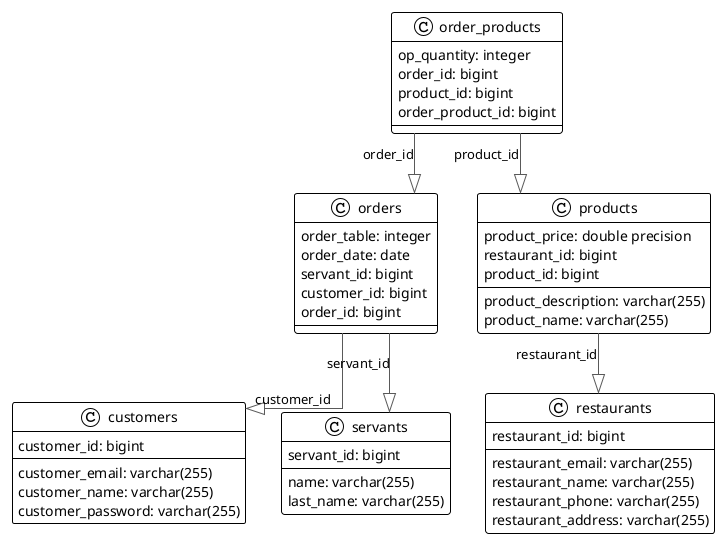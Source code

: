 @startuml

!theme plain
top to bottom direction
skinparam linetype ortho

class customers {
   customer_email: varchar(255)
   customer_name: varchar(255)
   customer_password: varchar(255)
   customer_id: bigint
}
class order_products {
   op_quantity: integer
   order_id: bigint
   product_id: bigint
   order_product_id: bigint
}
class orders {
   order_table: integer
   order_date: date
   servant_id: bigint
   customer_id: bigint
   order_id: bigint
}
class products {
   product_description: varchar(255)
   product_name: varchar(255)
   product_price: double precision
   restaurant_id: bigint
   product_id: bigint
}
class restaurants {
   restaurant_email: varchar(255)
   restaurant_name: varchar(255)
   restaurant_phone: varchar(255)
   restaurant_address: varchar(255)
   restaurant_id: bigint
}
class servants {
   name: varchar(255)
   last_name: varchar(255)
   servant_id: bigint
}

order_products  -[#595959,plain]-^  orders         : "order_id"
order_products  -[#595959,plain]-^  products       : "product_id"
orders          -[#595959,plain]-^  customers      : "customer_id"
orders          -[#595959,plain]-^  servants       : "servant_id"
products        -[#595959,plain]-^  restaurants    : "restaurant_id"
@enduml
